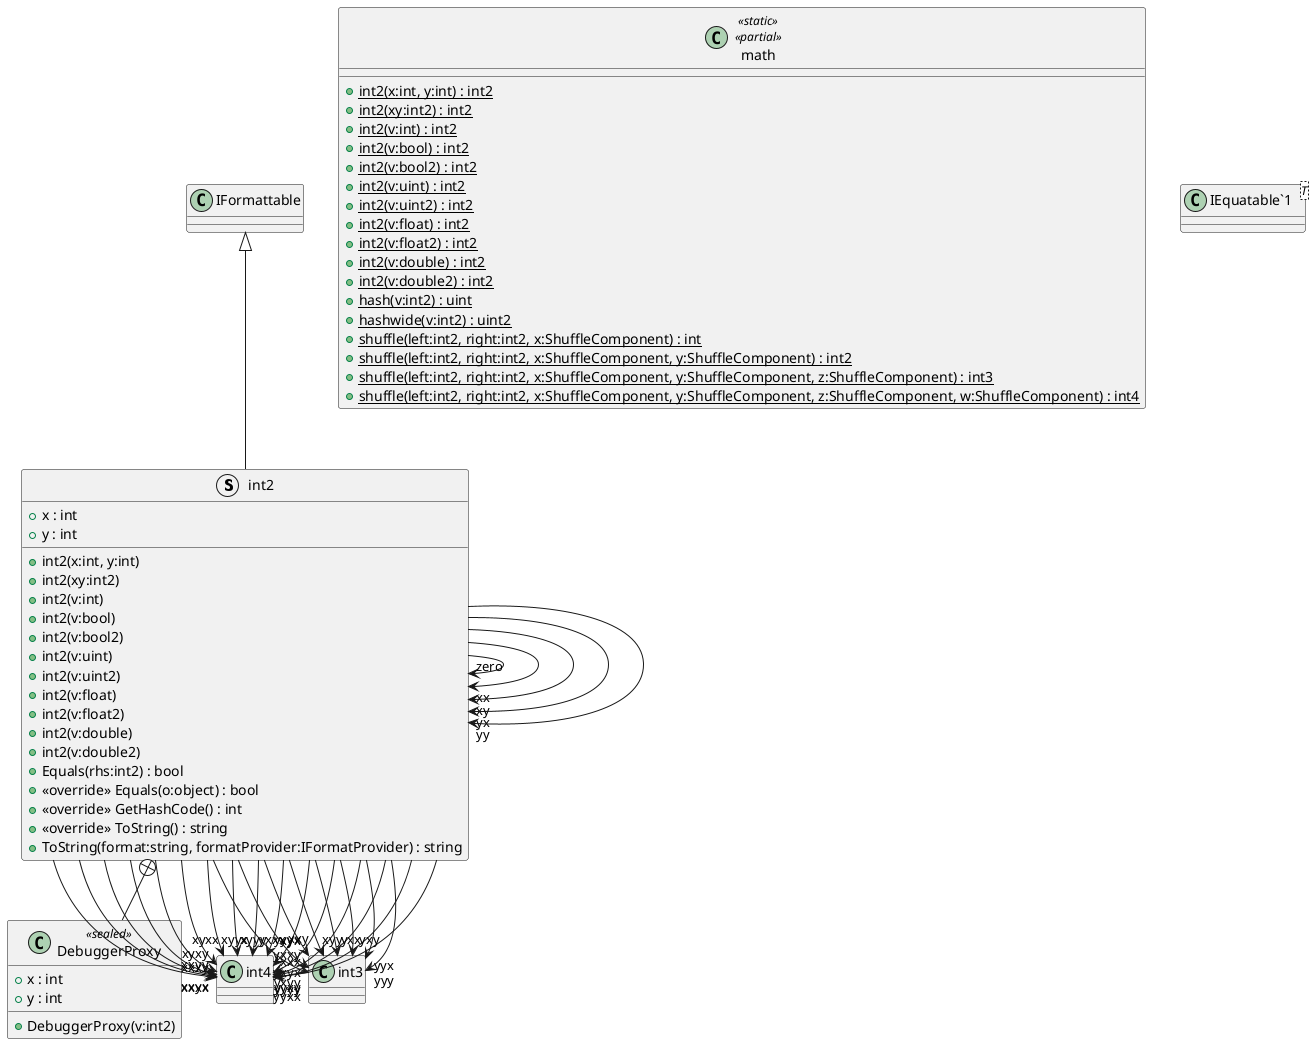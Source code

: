 @startuml
struct int2 {
    + x : int
    + y : int
    + int2(x:int, y:int)
    + int2(xy:int2)
    + int2(v:int)
    + int2(v:bool)
    + int2(v:bool2)
    + int2(v:uint)
    + int2(v:uint2)
    + int2(v:float)
    + int2(v:float2)
    + int2(v:double)
    + int2(v:double2)
    + Equals(rhs:int2) : bool
    + <<override>> Equals(o:object) : bool
    + <<override>> GetHashCode() : int
    + <<override>> ToString() : string
    + ToString(format:string, formatProvider:IFormatProvider) : string
}
class math <<static>> <<partial>> {
    + {static} int2(x:int, y:int) : int2
    + {static} int2(xy:int2) : int2
    + {static} int2(v:int) : int2
    + {static} int2(v:bool) : int2
    + {static} int2(v:bool2) : int2
    + {static} int2(v:uint) : int2
    + {static} int2(v:uint2) : int2
    + {static} int2(v:float) : int2
    + {static} int2(v:float2) : int2
    + {static} int2(v:double) : int2
    + {static} int2(v:double2) : int2
    + {static} hash(v:int2) : uint
    + {static} hashwide(v:int2) : uint2
    + {static} shuffle(left:int2, right:int2, x:ShuffleComponent) : int
    + {static} shuffle(left:int2, right:int2, x:ShuffleComponent, y:ShuffleComponent) : int2
    + {static} shuffle(left:int2, right:int2, x:ShuffleComponent, y:ShuffleComponent, z:ShuffleComponent) : int3
    + {static} shuffle(left:int2, right:int2, x:ShuffleComponent, y:ShuffleComponent, z:ShuffleComponent, w:ShuffleComponent) : int4
}
class "IEquatable`1"<T> {
}
class DebuggerProxy <<sealed>> {
    + x : int
    + y : int
    + DebuggerProxy(v:int2)
}
IFormattable <|-- int2
int2 --> "zero" int2
int2 --> "xxxx" int4
int2 --> "xxxy" int4
int2 --> "xxyx" int4
int2 --> "xxyy" int4
int2 --> "xyxx" int4
int2 --> "xyxy" int4
int2 --> "xyyx" int4
int2 --> "xyyy" int4
int2 --> "yxxx" int4
int2 --> "yxxy" int4
int2 --> "yxyx" int4
int2 --> "yxyy" int4
int2 --> "yyxx" int4
int2 --> "yyxy" int4
int2 --> "yyyx" int4
int2 --> "yyyy" int4
int2 --> "xxx" int3
int2 --> "xxy" int3
int2 --> "xyx" int3
int2 --> "xyy" int3
int2 --> "yxx" int3
int2 --> "yxy" int3
int2 --> "yyx" int3
int2 --> "yyy" int3
int2 --> "xx" int2
int2 --> "xy" int2
int2 --> "yx" int2
int2 --> "yy" int2
int2 +-- DebuggerProxy
@enduml
